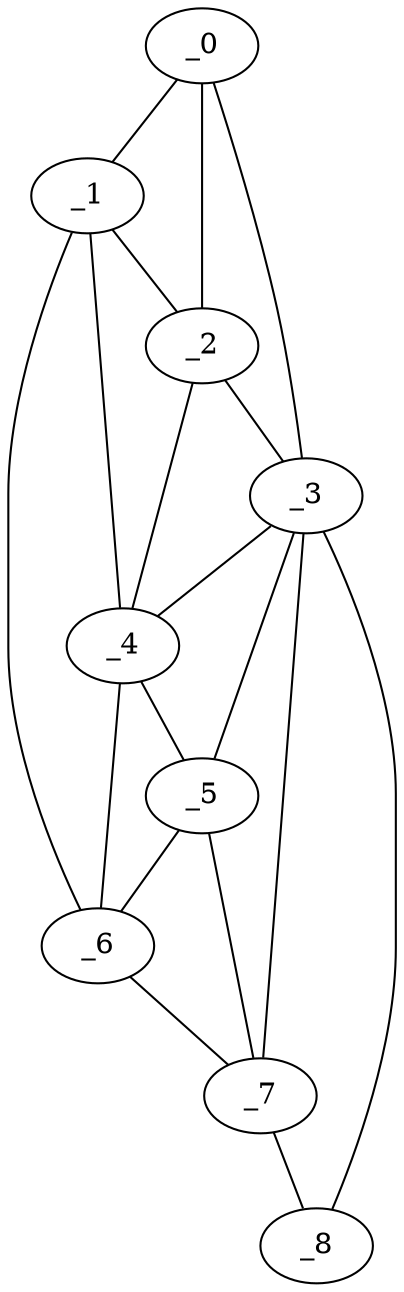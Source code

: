 graph "obj74__350.gxl" {
	_0	 [x=6,
		y=20];
	_1	 [x=12,
		y=24];
	_0 -- _1	 [valence=1];
	_2	 [x=24,
		y=21];
	_0 -- _2	 [valence=2];
	_3	 [x=29,
		y=20];
	_0 -- _3	 [valence=1];
	_1 -- _2	 [valence=2];
	_4	 [x=41,
		y=32];
	_1 -- _4	 [valence=2];
	_6	 [x=63,
		y=54];
	_1 -- _6	 [valence=1];
	_2 -- _3	 [valence=1];
	_2 -- _4	 [valence=1];
	_3 -- _4	 [valence=2];
	_5	 [x=45,
		y=34];
	_3 -- _5	 [valence=1];
	_7	 [x=116,
		y=44];
	_3 -- _7	 [valence=1];
	_8	 [x=121,
		y=43];
	_3 -- _8	 [valence=1];
	_4 -- _5	 [valence=2];
	_4 -- _6	 [valence=2];
	_5 -- _6	 [valence=1];
	_5 -- _7	 [valence=2];
	_6 -- _7	 [valence=1];
	_7 -- _8	 [valence=1];
}

